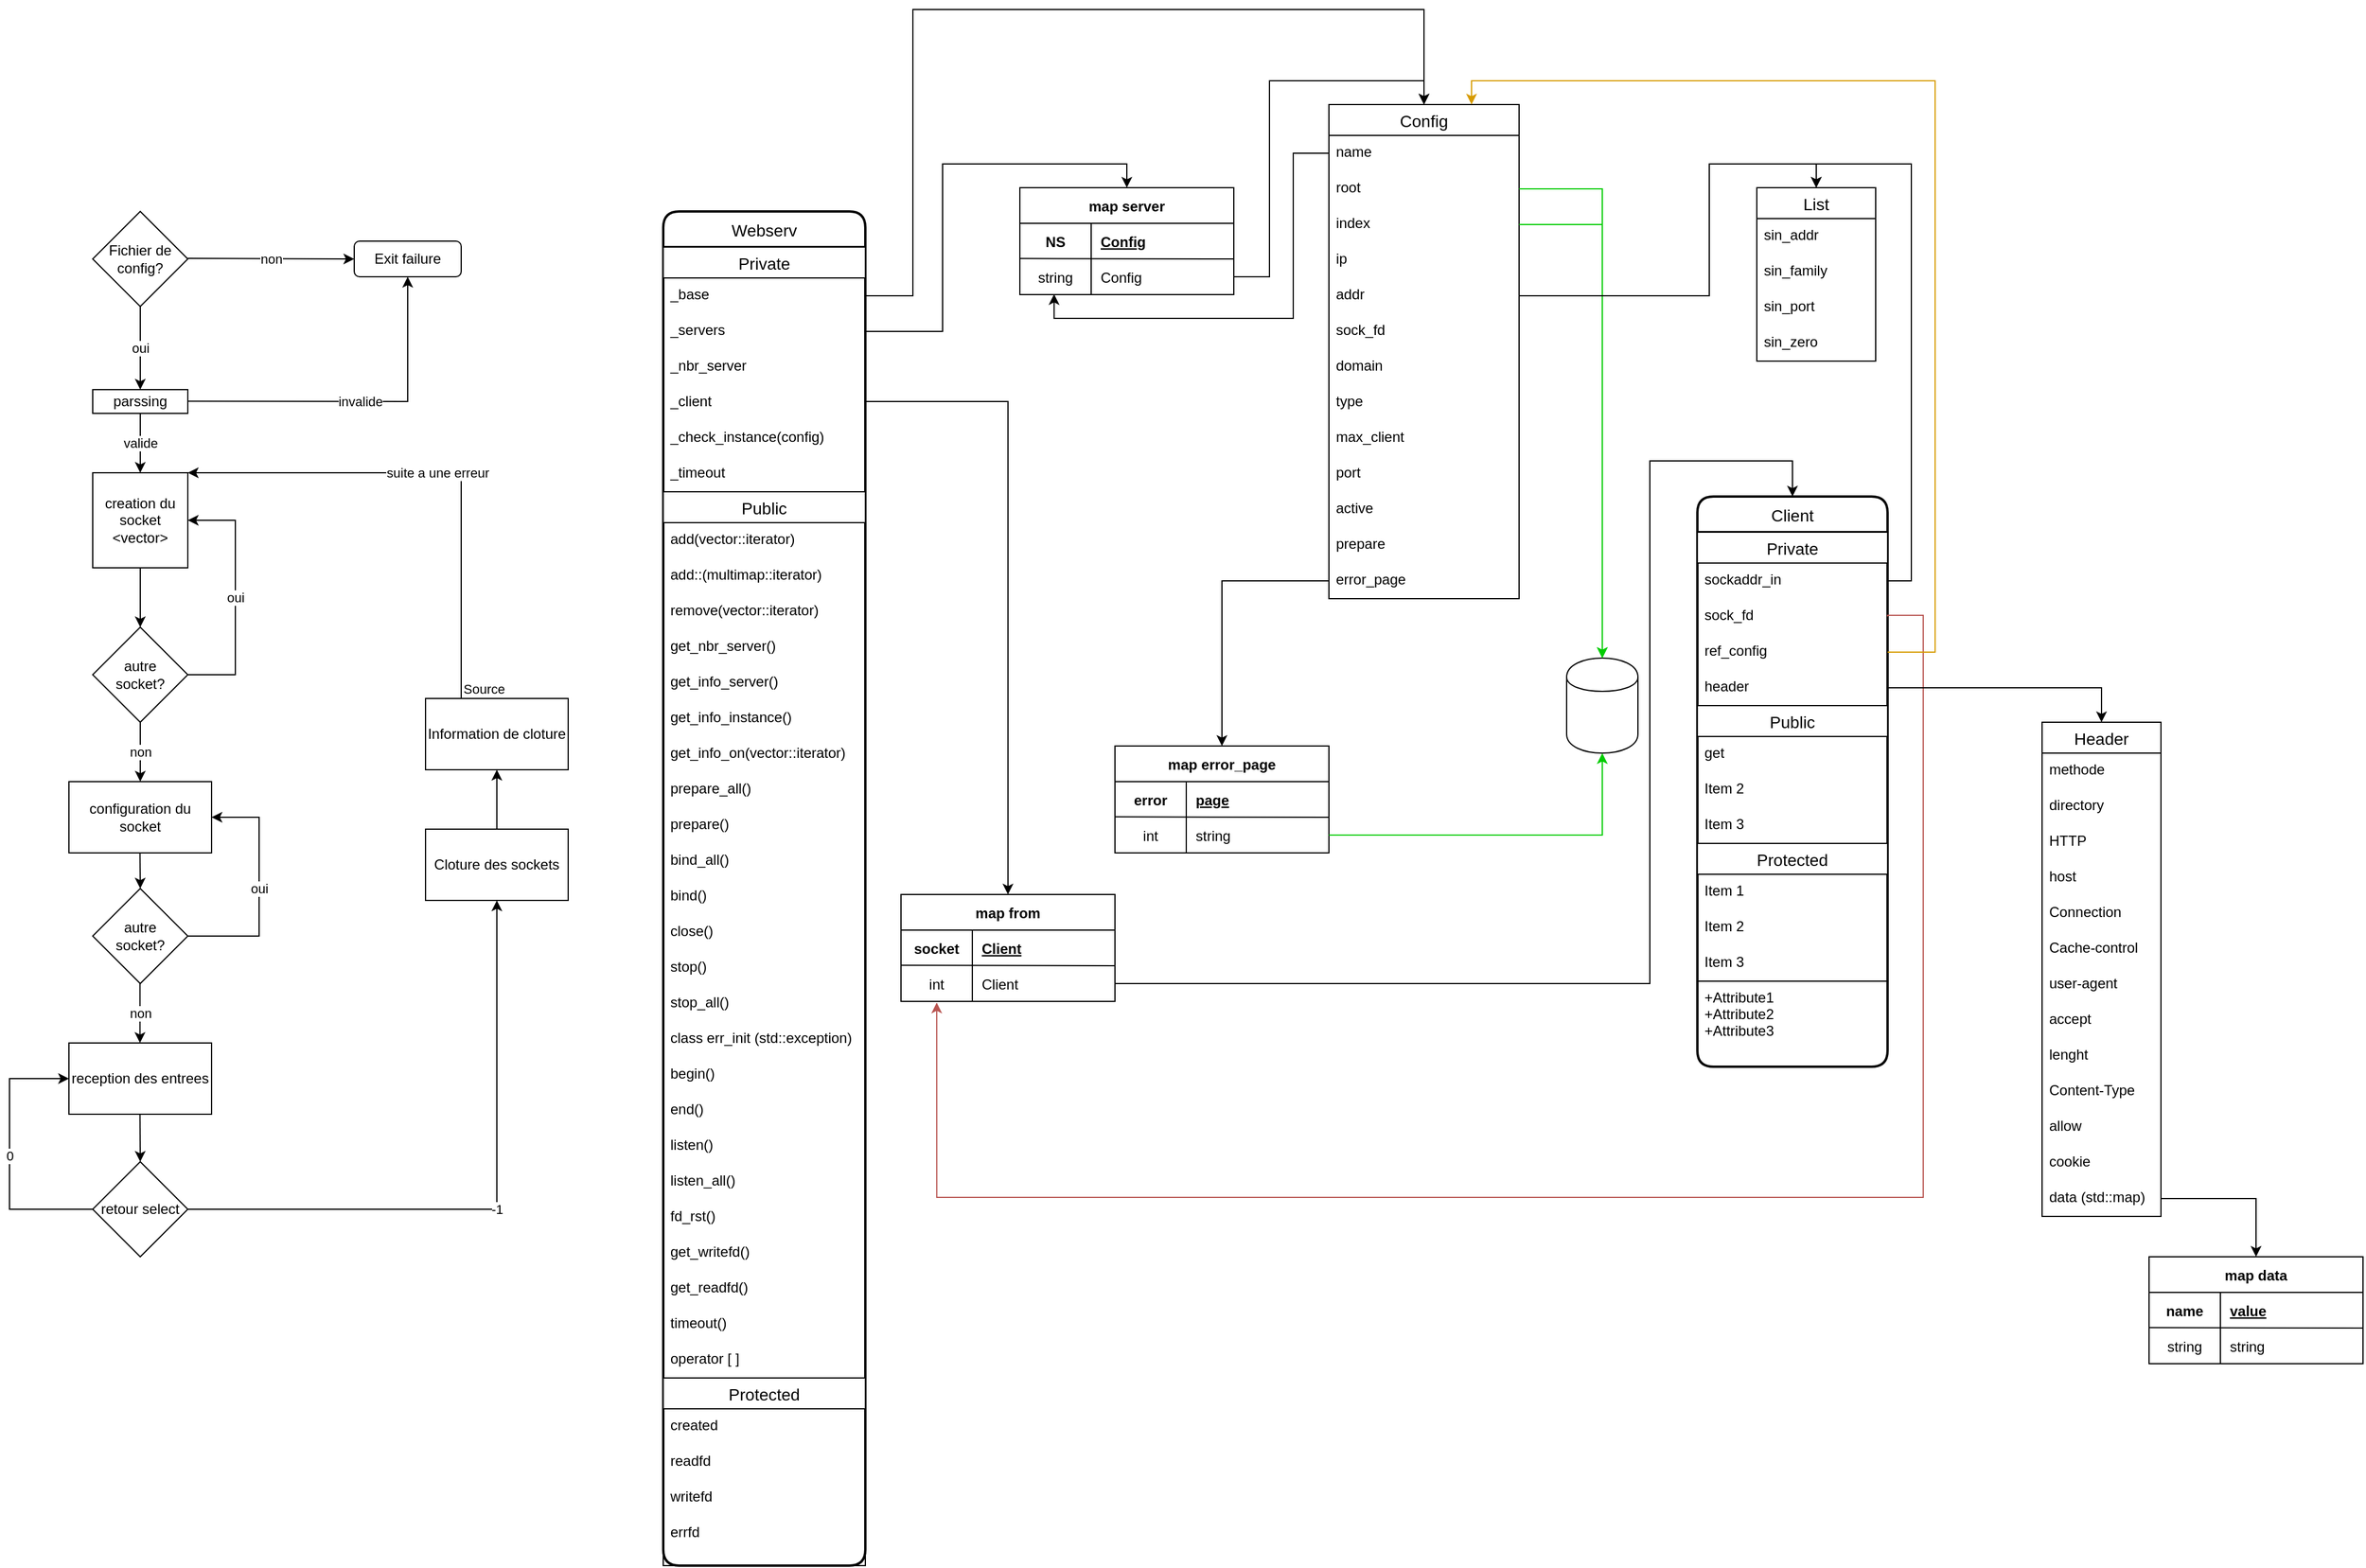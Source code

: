 <mxfile version="20.8.16" type="device"><diagram name="Page-1" id="7IPcd7LKjG51PqKvIrn5"><mxGraphModel dx="2074" dy="2354" grid="1" gridSize="10" guides="1" tooltips="1" connect="1" arrows="1" fold="1" page="1" pageScale="1" pageWidth="827" pageHeight="1169" math="0" shadow="0"><root><mxCell id="0"/><mxCell id="1" parent="0"/><mxCell id="DFbEHjb1t1fcMxMYVG8o-2" value="Fichier de config?" style="rhombus;whiteSpace=wrap;html=1;" parent="1" vertex="1"><mxGeometry x="90" y="10" width="80" height="80" as="geometry"/></mxCell><mxCell id="DFbEHjb1t1fcMxMYVG8o-3" value="Exit failure" style="rounded=1;whiteSpace=wrap;html=1;" parent="1" vertex="1"><mxGeometry x="310" y="35" width="90" height="30" as="geometry"/></mxCell><mxCell id="DFbEHjb1t1fcMxMYVG8o-4" value="" style="endArrow=classic;html=1;rounded=0;entryX=0;entryY=0.5;entryDx=0;entryDy=0;" parent="1" target="DFbEHjb1t1fcMxMYVG8o-3" edge="1"><mxGeometry relative="1" as="geometry"><mxPoint x="170" y="49.5" as="sourcePoint"/><mxPoint x="270" y="49.5" as="targetPoint"/></mxGeometry></mxCell><mxCell id="DFbEHjb1t1fcMxMYVG8o-5" value="non" style="edgeLabel;resizable=0;html=1;align=center;verticalAlign=middle;" parent="DFbEHjb1t1fcMxMYVG8o-4" connectable="0" vertex="1"><mxGeometry relative="1" as="geometry"/></mxCell><mxCell id="DFbEHjb1t1fcMxMYVG8o-6" value="" style="endArrow=classic;html=1;rounded=0;exitX=0.5;exitY=1;exitDx=0;exitDy=0;" parent="1" source="DFbEHjb1t1fcMxMYVG8o-2" edge="1"><mxGeometry relative="1" as="geometry"><mxPoint x="550" y="240" as="sourcePoint"/><mxPoint x="130" y="160" as="targetPoint"/></mxGeometry></mxCell><mxCell id="DFbEHjb1t1fcMxMYVG8o-7" value="oui" style="edgeLabel;resizable=0;html=1;align=center;verticalAlign=middle;" parent="DFbEHjb1t1fcMxMYVG8o-6" connectable="0" vertex="1"><mxGeometry relative="1" as="geometry"/></mxCell><mxCell id="DFbEHjb1t1fcMxMYVG8o-8" value="parssing" style="rounded=0;whiteSpace=wrap;html=1;" parent="1" vertex="1"><mxGeometry x="90" y="160" width="80" height="20" as="geometry"/></mxCell><mxCell id="DFbEHjb1t1fcMxMYVG8o-12" value="" style="endArrow=classic;html=1;rounded=0;exitX=0.5;exitY=1;exitDx=0;exitDy=0;entryX=0.5;entryY=0;entryDx=0;entryDy=0;" parent="1" source="DFbEHjb1t1fcMxMYVG8o-8" edge="1"><mxGeometry relative="1" as="geometry"><mxPoint x="300" y="180" as="sourcePoint"/><mxPoint x="130" y="230" as="targetPoint"/></mxGeometry></mxCell><mxCell id="DFbEHjb1t1fcMxMYVG8o-13" value="valide" style="edgeLabel;resizable=0;html=1;align=center;verticalAlign=middle;" parent="DFbEHjb1t1fcMxMYVG8o-12" connectable="0" vertex="1"><mxGeometry relative="1" as="geometry"/></mxCell><mxCell id="DFbEHjb1t1fcMxMYVG8o-17" value="" style="endArrow=classic;html=1;rounded=0;entryX=0.5;entryY=1;entryDx=0;entryDy=0;" parent="1" target="DFbEHjb1t1fcMxMYVG8o-3" edge="1"><mxGeometry relative="1" as="geometry"><mxPoint x="170" y="169.76" as="sourcePoint"/><mxPoint x="270" y="169.76" as="targetPoint"/><Array as="points"><mxPoint x="355" y="170"/></Array></mxGeometry></mxCell><mxCell id="DFbEHjb1t1fcMxMYVG8o-18" value="invalide" style="edgeLabel;resizable=0;html=1;align=center;verticalAlign=middle;" parent="DFbEHjb1t1fcMxMYVG8o-17" connectable="0" vertex="1"><mxGeometry relative="1" as="geometry"/></mxCell><mxCell id="DFbEHjb1t1fcMxMYVG8o-22" value="creation du socket&lt;br&gt;&amp;lt;vector&amp;gt;" style="whiteSpace=wrap;html=1;aspect=fixed;" parent="1" vertex="1"><mxGeometry x="90" y="230" width="80" height="80" as="geometry"/></mxCell><mxCell id="DFbEHjb1t1fcMxMYVG8o-25" value="autre&lt;br&gt;socket?" style="rhombus;whiteSpace=wrap;html=1;" parent="1" vertex="1"><mxGeometry x="90" y="360" width="80" height="80" as="geometry"/></mxCell><mxCell id="DFbEHjb1t1fcMxMYVG8o-26" value="" style="endArrow=classic;html=1;rounded=0;exitX=1;exitY=0.5;exitDx=0;exitDy=0;entryX=1;entryY=0.5;entryDx=0;entryDy=0;" parent="1" source="DFbEHjb1t1fcMxMYVG8o-25" target="DFbEHjb1t1fcMxMYVG8o-22" edge="1"><mxGeometry relative="1" as="geometry"><mxPoint x="300" y="310" as="sourcePoint"/><mxPoint x="400" y="310" as="targetPoint"/><Array as="points"><mxPoint x="210" y="400"/><mxPoint x="210" y="270"/></Array></mxGeometry></mxCell><mxCell id="DFbEHjb1t1fcMxMYVG8o-27" value="oui" style="edgeLabel;resizable=0;html=1;align=center;verticalAlign=middle;" parent="DFbEHjb1t1fcMxMYVG8o-26" connectable="0" vertex="1"><mxGeometry relative="1" as="geometry"/></mxCell><mxCell id="DFbEHjb1t1fcMxMYVG8o-28" value="" style="endArrow=classic;html=1;rounded=0;exitX=0.5;exitY=1;exitDx=0;exitDy=0;entryX=0.5;entryY=0;entryDx=0;entryDy=0;" parent="1" source="DFbEHjb1t1fcMxMYVG8o-22" target="DFbEHjb1t1fcMxMYVG8o-25" edge="1"><mxGeometry width="50" height="50" relative="1" as="geometry"><mxPoint x="320" y="330" as="sourcePoint"/><mxPoint x="370" y="280" as="targetPoint"/></mxGeometry></mxCell><mxCell id="DFbEHjb1t1fcMxMYVG8o-32" value="" style="endArrow=classic;html=1;rounded=0;exitX=0.5;exitY=1;exitDx=0;exitDy=0;" parent="1" source="DFbEHjb1t1fcMxMYVG8o-25" edge="1"><mxGeometry relative="1" as="geometry"><mxPoint x="300" y="430" as="sourcePoint"/><mxPoint x="130" y="490" as="targetPoint"/></mxGeometry></mxCell><mxCell id="DFbEHjb1t1fcMxMYVG8o-33" value="non" style="edgeLabel;resizable=0;html=1;align=center;verticalAlign=middle;" parent="DFbEHjb1t1fcMxMYVG8o-32" connectable="0" vertex="1"><mxGeometry relative="1" as="geometry"/></mxCell><mxCell id="DFbEHjb1t1fcMxMYVG8o-34" value="configuration du socket" style="rounded=0;whiteSpace=wrap;html=1;" parent="1" vertex="1"><mxGeometry x="70" y="490" width="120" height="60" as="geometry"/></mxCell><mxCell id="DFbEHjb1t1fcMxMYVG8o-35" value="autre&lt;br&gt;socket?" style="rhombus;whiteSpace=wrap;html=1;" parent="1" vertex="1"><mxGeometry x="90" y="580" width="80" height="80" as="geometry"/></mxCell><mxCell id="DFbEHjb1t1fcMxMYVG8o-36" value="" style="endArrow=classic;html=1;rounded=0;exitX=1;exitY=0.5;exitDx=0;exitDy=0;entryX=1;entryY=0.5;entryDx=0;entryDy=0;" parent="1" source="DFbEHjb1t1fcMxMYVG8o-35" edge="1"><mxGeometry relative="1" as="geometry"><mxPoint x="190" y="650" as="sourcePoint"/><mxPoint x="190" y="520" as="targetPoint"/><Array as="points"><mxPoint x="230" y="620"/><mxPoint x="230" y="520"/></Array></mxGeometry></mxCell><mxCell id="DFbEHjb1t1fcMxMYVG8o-37" value="oui" style="edgeLabel;resizable=0;html=1;align=center;verticalAlign=middle;" parent="DFbEHjb1t1fcMxMYVG8o-36" connectable="0" vertex="1"><mxGeometry relative="1" as="geometry"/></mxCell><mxCell id="DFbEHjb1t1fcMxMYVG8o-38" value="" style="endArrow=classic;html=1;rounded=0;exitX=0.5;exitY=1;exitDx=0;exitDy=0;" parent="1" edge="1"><mxGeometry width="50" height="50" relative="1" as="geometry"><mxPoint x="129.76" y="550" as="sourcePoint"/><mxPoint x="130" y="580" as="targetPoint"/></mxGeometry></mxCell><mxCell id="DFbEHjb1t1fcMxMYVG8o-39" value="" style="endArrow=classic;html=1;rounded=0;exitX=0.5;exitY=1;exitDx=0;exitDy=0;" parent="1" edge="1"><mxGeometry relative="1" as="geometry"><mxPoint x="129.76" y="660" as="sourcePoint"/><mxPoint x="129.76" y="710" as="targetPoint"/></mxGeometry></mxCell><mxCell id="DFbEHjb1t1fcMxMYVG8o-40" value="non" style="edgeLabel;resizable=0;html=1;align=center;verticalAlign=middle;" parent="DFbEHjb1t1fcMxMYVG8o-39" connectable="0" vertex="1"><mxGeometry relative="1" as="geometry"/></mxCell><mxCell id="DFbEHjb1t1fcMxMYVG8o-41" value="reception des entrees" style="rounded=0;whiteSpace=wrap;html=1;" parent="1" vertex="1"><mxGeometry x="70" y="710" width="120" height="60" as="geometry"/></mxCell><mxCell id="DFbEHjb1t1fcMxMYVG8o-42" value="retour select" style="rhombus;whiteSpace=wrap;html=1;" parent="1" vertex="1"><mxGeometry x="90" y="810" width="80" height="80" as="geometry"/></mxCell><mxCell id="DFbEHjb1t1fcMxMYVG8o-45" value="" style="endArrow=classic;html=1;rounded=0;exitX=0.5;exitY=1;exitDx=0;exitDy=0;entryX=0.5;entryY=0;entryDx=0;entryDy=0;" parent="1" target="DFbEHjb1t1fcMxMYVG8o-42" edge="1"><mxGeometry width="50" height="50" relative="1" as="geometry"><mxPoint x="129.76" y="770" as="sourcePoint"/><mxPoint x="130" y="800" as="targetPoint"/></mxGeometry></mxCell><mxCell id="DFbEHjb1t1fcMxMYVG8o-46" value="" style="endArrow=classic;html=1;rounded=0;" parent="1" edge="1"><mxGeometry relative="1" as="geometry"><mxPoint x="90" y="850" as="sourcePoint"/><mxPoint x="70" y="740" as="targetPoint"/><Array as="points"><mxPoint x="20" y="850"/><mxPoint x="20" y="740"/></Array></mxGeometry></mxCell><mxCell id="DFbEHjb1t1fcMxMYVG8o-47" value="0" style="edgeLabel;resizable=0;html=1;align=center;verticalAlign=middle;" parent="DFbEHjb1t1fcMxMYVG8o-46" connectable="0" vertex="1"><mxGeometry relative="1" as="geometry"/></mxCell><mxCell id="DFbEHjb1t1fcMxMYVG8o-49" value="" style="endArrow=classic;html=1;rounded=0;exitX=1;exitY=0.5;exitDx=0;exitDy=0;entryX=0.5;entryY=1;entryDx=0;entryDy=0;" parent="1" source="DFbEHjb1t1fcMxMYVG8o-42" target="DFbEHjb1t1fcMxMYVG8o-51" edge="1"><mxGeometry relative="1" as="geometry"><mxPoint x="870" y="490" as="sourcePoint"/><mxPoint x="420" y="850" as="targetPoint"/><Array as="points"><mxPoint x="430" y="850"/></Array></mxGeometry></mxCell><mxCell id="DFbEHjb1t1fcMxMYVG8o-50" value="-1" style="edgeLabel;resizable=0;html=1;align=center;verticalAlign=middle;" parent="DFbEHjb1t1fcMxMYVG8o-49" connectable="0" vertex="1"><mxGeometry relative="1" as="geometry"/></mxCell><mxCell id="DFbEHjb1t1fcMxMYVG8o-56" style="edgeStyle=orthogonalEdgeStyle;rounded=0;orthogonalLoop=1;jettySize=auto;html=1;exitX=0.5;exitY=0;exitDx=0;exitDy=0;entryX=0.5;entryY=1;entryDx=0;entryDy=0;" parent="1" source="DFbEHjb1t1fcMxMYVG8o-51" target="DFbEHjb1t1fcMxMYVG8o-55" edge="1"><mxGeometry relative="1" as="geometry"/></mxCell><mxCell id="DFbEHjb1t1fcMxMYVG8o-51" value="Cloture des sockets" style="rounded=0;whiteSpace=wrap;html=1;" parent="1" vertex="1"><mxGeometry x="370" y="530" width="120" height="60" as="geometry"/></mxCell><mxCell id="DFbEHjb1t1fcMxMYVG8o-55" value="Information de cloture" style="rounded=0;whiteSpace=wrap;html=1;" parent="1" vertex="1"><mxGeometry x="370" y="420" width="120" height="60" as="geometry"/></mxCell><mxCell id="DFbEHjb1t1fcMxMYVG8o-57" value="" style="endArrow=classic;html=1;rounded=0;exitX=0.25;exitY=0;exitDx=0;exitDy=0;entryX=1;entryY=0;entryDx=0;entryDy=0;" parent="1" source="DFbEHjb1t1fcMxMYVG8o-55" target="DFbEHjb1t1fcMxMYVG8o-22" edge="1"><mxGeometry relative="1" as="geometry"><mxPoint x="840" y="490" as="sourcePoint"/><mxPoint x="1000" y="490" as="targetPoint"/><Array as="points"><mxPoint x="400" y="230"/></Array></mxGeometry></mxCell><mxCell id="DFbEHjb1t1fcMxMYVG8o-58" value="suite a une erreur" style="edgeLabel;resizable=0;html=1;align=center;verticalAlign=middle;" parent="DFbEHjb1t1fcMxMYVG8o-57" connectable="0" vertex="1"><mxGeometry relative="1" as="geometry"/></mxCell><mxCell id="DFbEHjb1t1fcMxMYVG8o-59" value="Source" style="edgeLabel;resizable=0;html=1;align=left;verticalAlign=bottom;" parent="DFbEHjb1t1fcMxMYVG8o-57" connectable="0" vertex="1"><mxGeometry x="-1" relative="1" as="geometry"/></mxCell><mxCell id="kL4bpjYWANN2Rf7Xtjn1-26" value="Client" style="swimlane;childLayout=stackLayout;horizontal=1;startSize=30;horizontalStack=0;rounded=1;fontSize=14;fontStyle=0;strokeWidth=2;resizeParent=0;resizeLast=1;shadow=0;dashed=0;align=center;" parent="1" vertex="1"><mxGeometry x="1440" y="250" width="160" height="480" as="geometry"/></mxCell><mxCell id="kL4bpjYWANN2Rf7Xtjn1-28" value="Private" style="swimlane;fontStyle=0;childLayout=stackLayout;horizontal=1;startSize=26;horizontalStack=0;resizeParent=1;resizeParentMax=0;resizeLast=0;collapsible=1;marginBottom=0;align=center;fontSize=14;" parent="kL4bpjYWANN2Rf7Xtjn1-26" vertex="1"><mxGeometry y="30" width="160" height="146" as="geometry"/></mxCell><mxCell id="kL4bpjYWANN2Rf7Xtjn1-29" value="sockaddr_in" style="text;strokeColor=none;fillColor=none;spacingLeft=4;spacingRight=4;overflow=hidden;rotatable=0;points=[[0,0.5],[1,0.5]];portConstraint=eastwest;fontSize=12;" parent="kL4bpjYWANN2Rf7Xtjn1-28" vertex="1"><mxGeometry y="26" width="160" height="30" as="geometry"/></mxCell><mxCell id="kL4bpjYWANN2Rf7Xtjn1-30" value="sock_fd" style="text;strokeColor=none;fillColor=none;spacingLeft=4;spacingRight=4;overflow=hidden;rotatable=0;points=[[0,0.5],[1,0.5]];portConstraint=eastwest;fontSize=12;" parent="kL4bpjYWANN2Rf7Xtjn1-28" vertex="1"><mxGeometry y="56" width="160" height="30" as="geometry"/></mxCell><mxCell id="kL4bpjYWANN2Rf7Xtjn1-31" value="ref_config" style="text;strokeColor=none;fillColor=none;spacingLeft=4;spacingRight=4;overflow=hidden;rotatable=0;points=[[0,0.5],[1,0.5]];portConstraint=eastwest;fontSize=12;" parent="kL4bpjYWANN2Rf7Xtjn1-28" vertex="1"><mxGeometry y="86" width="160" height="30" as="geometry"/></mxCell><mxCell id="cnzg4YsB--KtcQEEL7MX-17" value="header" style="text;strokeColor=none;fillColor=none;spacingLeft=4;spacingRight=4;overflow=hidden;rotatable=0;points=[[0,0.5],[1,0.5]];portConstraint=eastwest;fontSize=12;" parent="kL4bpjYWANN2Rf7Xtjn1-28" vertex="1"><mxGeometry y="116" width="160" height="30" as="geometry"/></mxCell><mxCell id="kL4bpjYWANN2Rf7Xtjn1-40" value="Public" style="swimlane;fontStyle=0;childLayout=stackLayout;horizontal=1;startSize=26;horizontalStack=0;resizeParent=1;resizeParentMax=0;resizeLast=0;collapsible=1;marginBottom=0;align=center;fontSize=14;" parent="kL4bpjYWANN2Rf7Xtjn1-26" vertex="1"><mxGeometry y="176" width="160" height="116" as="geometry"/></mxCell><mxCell id="kL4bpjYWANN2Rf7Xtjn1-41" value="get" style="text;strokeColor=none;fillColor=none;spacingLeft=4;spacingRight=4;overflow=hidden;rotatable=0;points=[[0,0.5],[1,0.5]];portConstraint=eastwest;fontSize=12;" parent="kL4bpjYWANN2Rf7Xtjn1-40" vertex="1"><mxGeometry y="26" width="160" height="30" as="geometry"/></mxCell><mxCell id="kL4bpjYWANN2Rf7Xtjn1-42" value="Item 2" style="text;strokeColor=none;fillColor=none;spacingLeft=4;spacingRight=4;overflow=hidden;rotatable=0;points=[[0,0.5],[1,0.5]];portConstraint=eastwest;fontSize=12;" parent="kL4bpjYWANN2Rf7Xtjn1-40" vertex="1"><mxGeometry y="56" width="160" height="30" as="geometry"/></mxCell><mxCell id="kL4bpjYWANN2Rf7Xtjn1-43" value="Item 3" style="text;strokeColor=none;fillColor=none;spacingLeft=4;spacingRight=4;overflow=hidden;rotatable=0;points=[[0,0.5],[1,0.5]];portConstraint=eastwest;fontSize=12;" parent="kL4bpjYWANN2Rf7Xtjn1-40" vertex="1"><mxGeometry y="86" width="160" height="30" as="geometry"/></mxCell><mxCell id="kL4bpjYWANN2Rf7Xtjn1-32" value="Protected" style="swimlane;fontStyle=0;childLayout=stackLayout;horizontal=1;startSize=26;horizontalStack=0;resizeParent=1;resizeParentMax=0;resizeLast=0;collapsible=1;marginBottom=0;align=center;fontSize=14;" parent="kL4bpjYWANN2Rf7Xtjn1-26" vertex="1"><mxGeometry y="292" width="160" height="116" as="geometry"/></mxCell><mxCell id="kL4bpjYWANN2Rf7Xtjn1-33" value="Item 1" style="text;strokeColor=none;fillColor=none;spacingLeft=4;spacingRight=4;overflow=hidden;rotatable=0;points=[[0,0.5],[1,0.5]];portConstraint=eastwest;fontSize=12;" parent="kL4bpjYWANN2Rf7Xtjn1-32" vertex="1"><mxGeometry y="26" width="160" height="30" as="geometry"/></mxCell><mxCell id="kL4bpjYWANN2Rf7Xtjn1-34" value="Item 2" style="text;strokeColor=none;fillColor=none;spacingLeft=4;spacingRight=4;overflow=hidden;rotatable=0;points=[[0,0.5],[1,0.5]];portConstraint=eastwest;fontSize=12;" parent="kL4bpjYWANN2Rf7Xtjn1-32" vertex="1"><mxGeometry y="56" width="160" height="30" as="geometry"/></mxCell><mxCell id="kL4bpjYWANN2Rf7Xtjn1-35" value="Item 3" style="text;strokeColor=none;fillColor=none;spacingLeft=4;spacingRight=4;overflow=hidden;rotatable=0;points=[[0,0.5],[1,0.5]];portConstraint=eastwest;fontSize=12;" parent="kL4bpjYWANN2Rf7Xtjn1-32" vertex="1"><mxGeometry y="86" width="160" height="30" as="geometry"/></mxCell><mxCell id="kL4bpjYWANN2Rf7Xtjn1-27" value="+Attribute1&#10;+Attribute2&#10;+Attribute3" style="align=left;strokeColor=none;fillColor=none;spacingLeft=4;fontSize=12;verticalAlign=top;resizable=0;rotatable=0;part=1;" parent="kL4bpjYWANN2Rf7Xtjn1-26" vertex="1"><mxGeometry y="408" width="160" height="72" as="geometry"/></mxCell><mxCell id="kL4bpjYWANN2Rf7Xtjn1-45" value="List" style="swimlane;fontStyle=0;childLayout=stackLayout;horizontal=1;startSize=26;horizontalStack=0;resizeParent=1;resizeParentMax=0;resizeLast=0;collapsible=1;marginBottom=0;align=center;fontSize=14;" parent="1" vertex="1"><mxGeometry x="1490" y="-10" width="100" height="146" as="geometry"/></mxCell><mxCell id="kL4bpjYWANN2Rf7Xtjn1-46" value="sin_addr" style="text;strokeColor=none;fillColor=none;spacingLeft=4;spacingRight=4;overflow=hidden;rotatable=0;points=[[0,0.5],[1,0.5]];portConstraint=eastwest;fontSize=12;" parent="kL4bpjYWANN2Rf7Xtjn1-45" vertex="1"><mxGeometry y="26" width="100" height="30" as="geometry"/></mxCell><mxCell id="kL4bpjYWANN2Rf7Xtjn1-47" value="sin_family" style="text;strokeColor=none;fillColor=none;spacingLeft=4;spacingRight=4;overflow=hidden;rotatable=0;points=[[0,0.5],[1,0.5]];portConstraint=eastwest;fontSize=12;" parent="kL4bpjYWANN2Rf7Xtjn1-45" vertex="1"><mxGeometry y="56" width="100" height="30" as="geometry"/></mxCell><mxCell id="kL4bpjYWANN2Rf7Xtjn1-48" value="sin_port" style="text;strokeColor=none;fillColor=none;spacingLeft=4;spacingRight=4;overflow=hidden;rotatable=0;points=[[0,0.5],[1,0.5]];portConstraint=eastwest;fontSize=12;" parent="kL4bpjYWANN2Rf7Xtjn1-45" vertex="1"><mxGeometry y="86" width="100" height="30" as="geometry"/></mxCell><mxCell id="kL4bpjYWANN2Rf7Xtjn1-49" value="sin_zero" style="text;strokeColor=none;fillColor=none;spacingLeft=4;spacingRight=4;overflow=hidden;rotatable=0;points=[[0,0.5],[1,0.5]];portConstraint=eastwest;fontSize=12;" parent="kL4bpjYWANN2Rf7Xtjn1-45" vertex="1"><mxGeometry y="116" width="100" height="30" as="geometry"/></mxCell><mxCell id="kL4bpjYWANN2Rf7Xtjn1-50" value="map from" style="shape=table;startSize=30;container=1;collapsible=1;childLayout=tableLayout;fixedRows=1;rowLines=0;fontStyle=1;align=center;resizeLast=1;" parent="1" vertex="1"><mxGeometry x="770" y="585" width="180" height="90" as="geometry"/></mxCell><mxCell id="kL4bpjYWANN2Rf7Xtjn1-51" value="" style="shape=tableRow;horizontal=0;startSize=0;swimlaneHead=0;swimlaneBody=0;fillColor=none;collapsible=0;dropTarget=0;points=[[0,0.5],[1,0.5]];portConstraint=eastwest;top=0;left=0;right=0;bottom=0;" parent="kL4bpjYWANN2Rf7Xtjn1-50" vertex="1"><mxGeometry y="30" width="180" height="30" as="geometry"/></mxCell><mxCell id="kL4bpjYWANN2Rf7Xtjn1-52" value="socket" style="shape=partialRectangle;connectable=0;fillColor=none;top=0;left=0;bottom=0;right=0;fontStyle=1;overflow=hidden;" parent="kL4bpjYWANN2Rf7Xtjn1-51" vertex="1"><mxGeometry width="60" height="30" as="geometry"><mxRectangle width="60" height="30" as="alternateBounds"/></mxGeometry></mxCell><mxCell id="kL4bpjYWANN2Rf7Xtjn1-53" value="Client" style="shape=partialRectangle;connectable=0;fillColor=none;top=0;left=0;bottom=0;right=0;align=left;spacingLeft=6;fontStyle=5;overflow=hidden;" parent="kL4bpjYWANN2Rf7Xtjn1-51" vertex="1"><mxGeometry x="60" width="120" height="30" as="geometry"><mxRectangle width="120" height="30" as="alternateBounds"/></mxGeometry></mxCell><mxCell id="kL4bpjYWANN2Rf7Xtjn1-57" value="" style="shape=tableRow;horizontal=0;startSize=0;swimlaneHead=0;swimlaneBody=0;fillColor=none;collapsible=0;dropTarget=0;points=[[0,0.5],[1,0.5]];portConstraint=eastwest;top=0;left=0;right=0;bottom=0;" parent="kL4bpjYWANN2Rf7Xtjn1-50" vertex="1"><mxGeometry y="60" width="180" height="30" as="geometry"/></mxCell><mxCell id="kL4bpjYWANN2Rf7Xtjn1-58" value="int" style="shape=partialRectangle;connectable=0;fillColor=none;top=0;left=0;bottom=0;right=0;editable=1;overflow=hidden;" parent="kL4bpjYWANN2Rf7Xtjn1-57" vertex="1"><mxGeometry width="60" height="30" as="geometry"><mxRectangle width="60" height="30" as="alternateBounds"/></mxGeometry></mxCell><mxCell id="kL4bpjYWANN2Rf7Xtjn1-59" value="Client" style="shape=partialRectangle;connectable=0;fillColor=none;top=0;left=0;bottom=0;right=0;align=left;spacingLeft=6;overflow=hidden;" parent="kL4bpjYWANN2Rf7Xtjn1-57" vertex="1"><mxGeometry x="60" width="120" height="30" as="geometry"><mxRectangle width="120" height="30" as="alternateBounds"/></mxGeometry></mxCell><mxCell id="kL4bpjYWANN2Rf7Xtjn1-64" value="" style="endArrow=none;html=1;rounded=0;exitX=-0.002;exitY=-0.011;exitDx=0;exitDy=0;exitPerimeter=0;" parent="kL4bpjYWANN2Rf7Xtjn1-50" source="kL4bpjYWANN2Rf7Xtjn1-57" edge="1"><mxGeometry width="50" height="50" relative="1" as="geometry"><mxPoint x="130" y="110" as="sourcePoint"/><mxPoint x="180" y="60" as="targetPoint"/></mxGeometry></mxCell><mxCell id="kL4bpjYWANN2Rf7Xtjn1-65" value="Config" style="swimlane;fontStyle=0;childLayout=stackLayout;horizontal=1;startSize=26;horizontalStack=0;resizeParent=1;resizeParentMax=0;resizeLast=0;collapsible=1;marginBottom=0;align=center;fontSize=14;" parent="1" vertex="1"><mxGeometry x="1130" y="-80" width="160" height="416" as="geometry"/></mxCell><mxCell id="kL4bpjYWANN2Rf7Xtjn1-66" value="name" style="text;strokeColor=none;fillColor=none;spacingLeft=4;spacingRight=4;overflow=hidden;rotatable=0;points=[[0,0.5],[1,0.5]];portConstraint=eastwest;fontSize=12;" parent="kL4bpjYWANN2Rf7Xtjn1-65" vertex="1"><mxGeometry y="26" width="160" height="30" as="geometry"/></mxCell><mxCell id="kL4bpjYWANN2Rf7Xtjn1-67" value="root" style="text;strokeColor=none;fillColor=none;spacingLeft=4;spacingRight=4;overflow=hidden;rotatable=0;points=[[0,0.5],[1,0.5]];portConstraint=eastwest;fontSize=12;" parent="kL4bpjYWANN2Rf7Xtjn1-65" vertex="1"><mxGeometry y="56" width="160" height="30" as="geometry"/></mxCell><mxCell id="kL4bpjYWANN2Rf7Xtjn1-70" value="index" style="text;strokeColor=none;fillColor=none;spacingLeft=4;spacingRight=4;overflow=hidden;rotatable=0;points=[[0,0.5],[1,0.5]];portConstraint=eastwest;fontSize=12;" parent="kL4bpjYWANN2Rf7Xtjn1-65" vertex="1"><mxGeometry y="86" width="160" height="30" as="geometry"/></mxCell><mxCell id="kL4bpjYWANN2Rf7Xtjn1-71" value="ip" style="text;strokeColor=none;fillColor=none;spacingLeft=4;spacingRight=4;overflow=hidden;rotatable=0;points=[[0,0.5],[1,0.5]];portConstraint=eastwest;fontSize=12;" parent="kL4bpjYWANN2Rf7Xtjn1-65" vertex="1"><mxGeometry y="116" width="160" height="30" as="geometry"/></mxCell><mxCell id="kL4bpjYWANN2Rf7Xtjn1-72" value="addr" style="text;strokeColor=none;fillColor=none;spacingLeft=4;spacingRight=4;overflow=hidden;rotatable=0;points=[[0,0.5],[1,0.5]];portConstraint=eastwest;fontSize=12;" parent="kL4bpjYWANN2Rf7Xtjn1-65" vertex="1"><mxGeometry y="146" width="160" height="30" as="geometry"/></mxCell><mxCell id="kL4bpjYWANN2Rf7Xtjn1-77" value="sock_fd" style="text;strokeColor=none;fillColor=none;spacingLeft=4;spacingRight=4;overflow=hidden;rotatable=0;points=[[0,0.5],[1,0.5]];portConstraint=eastwest;fontSize=12;" parent="kL4bpjYWANN2Rf7Xtjn1-65" vertex="1"><mxGeometry y="176" width="160" height="30" as="geometry"/></mxCell><mxCell id="kL4bpjYWANN2Rf7Xtjn1-76" value="domain" style="text;strokeColor=none;fillColor=none;spacingLeft=4;spacingRight=4;overflow=hidden;rotatable=0;points=[[0,0.5],[1,0.5]];portConstraint=eastwest;fontSize=12;" parent="kL4bpjYWANN2Rf7Xtjn1-65" vertex="1"><mxGeometry y="206" width="160" height="30" as="geometry"/></mxCell><mxCell id="kL4bpjYWANN2Rf7Xtjn1-75" value="type" style="text;strokeColor=none;fillColor=none;spacingLeft=4;spacingRight=4;overflow=hidden;rotatable=0;points=[[0,0.5],[1,0.5]];portConstraint=eastwest;fontSize=12;" parent="kL4bpjYWANN2Rf7Xtjn1-65" vertex="1"><mxGeometry y="236" width="160" height="30" as="geometry"/></mxCell><mxCell id="kL4bpjYWANN2Rf7Xtjn1-73" value="max_client" style="text;strokeColor=none;fillColor=none;spacingLeft=4;spacingRight=4;overflow=hidden;rotatable=0;points=[[0,0.5],[1,0.5]];portConstraint=eastwest;fontSize=12;" parent="kL4bpjYWANN2Rf7Xtjn1-65" vertex="1"><mxGeometry y="266" width="160" height="30" as="geometry"/></mxCell><mxCell id="kL4bpjYWANN2Rf7Xtjn1-78" value="port" style="text;strokeColor=none;fillColor=none;spacingLeft=4;spacingRight=4;overflow=hidden;rotatable=0;points=[[0,0.5],[1,0.5]];portConstraint=eastwest;fontSize=12;" parent="kL4bpjYWANN2Rf7Xtjn1-65" vertex="1"><mxGeometry y="296" width="160" height="30" as="geometry"/></mxCell><mxCell id="kL4bpjYWANN2Rf7Xtjn1-80" value="active" style="text;strokeColor=none;fillColor=none;spacingLeft=4;spacingRight=4;overflow=hidden;rotatable=0;points=[[0,0.5],[1,0.5]];portConstraint=eastwest;fontSize=12;" parent="kL4bpjYWANN2Rf7Xtjn1-65" vertex="1"><mxGeometry y="326" width="160" height="30" as="geometry"/></mxCell><mxCell id="kL4bpjYWANN2Rf7Xtjn1-79" value="prepare" style="text;strokeColor=none;fillColor=none;spacingLeft=4;spacingRight=4;overflow=hidden;rotatable=0;points=[[0,0.5],[1,0.5]];portConstraint=eastwest;fontSize=12;" parent="kL4bpjYWANN2Rf7Xtjn1-65" vertex="1"><mxGeometry y="356" width="160" height="30" as="geometry"/></mxCell><mxCell id="kL4bpjYWANN2Rf7Xtjn1-68" value="error_page" style="text;strokeColor=none;fillColor=none;spacingLeft=4;spacingRight=4;overflow=hidden;rotatable=0;points=[[0,0.5],[1,0.5]];portConstraint=eastwest;fontSize=12;" parent="kL4bpjYWANN2Rf7Xtjn1-65" vertex="1"><mxGeometry y="386" width="160" height="30" as="geometry"/></mxCell><mxCell id="kL4bpjYWANN2Rf7Xtjn1-84" value="map error_page" style="shape=table;startSize=30;container=1;collapsible=1;childLayout=tableLayout;fixedRows=1;rowLines=0;fontStyle=1;align=center;resizeLast=1;" parent="1" vertex="1"><mxGeometry x="950" y="460" width="180" height="90" as="geometry"/></mxCell><mxCell id="kL4bpjYWANN2Rf7Xtjn1-85" value="" style="shape=tableRow;horizontal=0;startSize=0;swimlaneHead=0;swimlaneBody=0;fillColor=none;collapsible=0;dropTarget=0;points=[[0,0.5],[1,0.5]];portConstraint=eastwest;top=0;left=0;right=0;bottom=0;" parent="kL4bpjYWANN2Rf7Xtjn1-84" vertex="1"><mxGeometry y="30" width="180" height="30" as="geometry"/></mxCell><mxCell id="kL4bpjYWANN2Rf7Xtjn1-86" value="error" style="shape=partialRectangle;connectable=0;fillColor=none;top=0;left=0;bottom=0;right=0;fontStyle=1;overflow=hidden;" parent="kL4bpjYWANN2Rf7Xtjn1-85" vertex="1"><mxGeometry width="60" height="30" as="geometry"><mxRectangle width="60" height="30" as="alternateBounds"/></mxGeometry></mxCell><mxCell id="kL4bpjYWANN2Rf7Xtjn1-87" value="page" style="shape=partialRectangle;connectable=0;fillColor=none;top=0;left=0;bottom=0;right=0;align=left;spacingLeft=6;fontStyle=5;overflow=hidden;" parent="kL4bpjYWANN2Rf7Xtjn1-85" vertex="1"><mxGeometry x="60" width="120" height="30" as="geometry"><mxRectangle width="120" height="30" as="alternateBounds"/></mxGeometry></mxCell><mxCell id="kL4bpjYWANN2Rf7Xtjn1-88" value="" style="shape=tableRow;horizontal=0;startSize=0;swimlaneHead=0;swimlaneBody=0;fillColor=none;collapsible=0;dropTarget=0;points=[[0,0.5],[1,0.5]];portConstraint=eastwest;top=0;left=0;right=0;bottom=0;" parent="kL4bpjYWANN2Rf7Xtjn1-84" vertex="1"><mxGeometry y="60" width="180" height="30" as="geometry"/></mxCell><mxCell id="kL4bpjYWANN2Rf7Xtjn1-89" value="int" style="shape=partialRectangle;connectable=0;fillColor=none;top=0;left=0;bottom=0;right=0;editable=1;overflow=hidden;" parent="kL4bpjYWANN2Rf7Xtjn1-88" vertex="1"><mxGeometry width="60" height="30" as="geometry"><mxRectangle width="60" height="30" as="alternateBounds"/></mxGeometry></mxCell><mxCell id="kL4bpjYWANN2Rf7Xtjn1-90" value="string" style="shape=partialRectangle;connectable=0;fillColor=none;top=0;left=0;bottom=0;right=0;align=left;spacingLeft=6;overflow=hidden;" parent="kL4bpjYWANN2Rf7Xtjn1-88" vertex="1"><mxGeometry x="60" width="120" height="30" as="geometry"><mxRectangle width="120" height="30" as="alternateBounds"/></mxGeometry></mxCell><mxCell id="kL4bpjYWANN2Rf7Xtjn1-91" value="" style="endArrow=none;html=1;rounded=0;exitX=-0.002;exitY=-0.011;exitDx=0;exitDy=0;exitPerimeter=0;" parent="kL4bpjYWANN2Rf7Xtjn1-84" source="kL4bpjYWANN2Rf7Xtjn1-88" edge="1"><mxGeometry width="50" height="50" relative="1" as="geometry"><mxPoint x="130" y="110" as="sourcePoint"/><mxPoint x="180" y="60" as="targetPoint"/></mxGeometry></mxCell><mxCell id="kL4bpjYWANN2Rf7Xtjn1-95" value="" style="shape=cylinder;whiteSpace=wrap;html=1;boundedLbl=1;backgroundOutline=1;" parent="1" vertex="1"><mxGeometry x="1330" y="386" width="60" height="80" as="geometry"/></mxCell><mxCell id="kL4bpjYWANN2Rf7Xtjn1-96" style="edgeStyle=orthogonalEdgeStyle;rounded=0;orthogonalLoop=1;jettySize=auto;html=1;exitX=1;exitY=0.5;exitDx=0;exitDy=0;strokeColor=#00CC00;" parent="1" source="kL4bpjYWANN2Rf7Xtjn1-88" target="kL4bpjYWANN2Rf7Xtjn1-95" edge="1"><mxGeometry relative="1" as="geometry"/></mxCell><mxCell id="kL4bpjYWANN2Rf7Xtjn1-97" style="edgeStyle=orthogonalEdgeStyle;rounded=0;orthogonalLoop=1;jettySize=auto;html=1;exitX=1;exitY=0.5;exitDx=0;exitDy=0;entryX=0.5;entryY=0;entryDx=0;entryDy=0;strokeColor=#00CC00;" parent="1" source="kL4bpjYWANN2Rf7Xtjn1-70" target="kL4bpjYWANN2Rf7Xtjn1-95" edge="1"><mxGeometry relative="1" as="geometry"/></mxCell><mxCell id="kL4bpjYWANN2Rf7Xtjn1-98" style="edgeStyle=orthogonalEdgeStyle;rounded=0;orthogonalLoop=1;jettySize=auto;html=1;exitX=1;exitY=0.5;exitDx=0;exitDy=0;entryX=0.5;entryY=0;entryDx=0;entryDy=0;strokeColor=#00CC00;" parent="1" source="kL4bpjYWANN2Rf7Xtjn1-67" target="kL4bpjYWANN2Rf7Xtjn1-95" edge="1"><mxGeometry relative="1" as="geometry"><Array as="points"><mxPoint x="1360" y="-9"/></Array></mxGeometry></mxCell><mxCell id="kL4bpjYWANN2Rf7Xtjn1-103" value="Webserv" style="swimlane;childLayout=stackLayout;horizontal=1;startSize=30;horizontalStack=0;rounded=1;fontSize=14;fontStyle=0;strokeWidth=2;resizeParent=0;resizeLast=1;shadow=0;dashed=0;align=center;" parent="1" vertex="1"><mxGeometry x="570" y="10" width="170" height="1140" as="geometry"/></mxCell><mxCell id="kL4bpjYWANN2Rf7Xtjn1-104" value="Private" style="swimlane;fontStyle=0;childLayout=stackLayout;horizontal=1;startSize=26;horizontalStack=0;resizeParent=1;resizeParentMax=0;resizeLast=0;collapsible=1;marginBottom=0;align=center;fontSize=14;" parent="kL4bpjYWANN2Rf7Xtjn1-103" vertex="1"><mxGeometry y="30" width="170" height="206" as="geometry"/></mxCell><mxCell id="kL4bpjYWANN2Rf7Xtjn1-105" value="_base" style="text;strokeColor=none;fillColor=none;spacingLeft=4;spacingRight=4;overflow=hidden;rotatable=0;points=[[0,0.5],[1,0.5]];portConstraint=eastwest;fontSize=12;" parent="kL4bpjYWANN2Rf7Xtjn1-104" vertex="1"><mxGeometry y="26" width="170" height="30" as="geometry"/></mxCell><mxCell id="kL4bpjYWANN2Rf7Xtjn1-106" value="_servers" style="text;strokeColor=none;fillColor=none;spacingLeft=4;spacingRight=4;overflow=hidden;rotatable=0;points=[[0,0.5],[1,0.5]];portConstraint=eastwest;fontSize=12;" parent="kL4bpjYWANN2Rf7Xtjn1-104" vertex="1"><mxGeometry y="56" width="170" height="30" as="geometry"/></mxCell><mxCell id="kL4bpjYWANN2Rf7Xtjn1-117" value="_nbr_server" style="text;strokeColor=none;fillColor=none;spacingLeft=4;spacingRight=4;overflow=hidden;rotatable=0;points=[[0,0.5],[1,0.5]];portConstraint=eastwest;fontSize=12;" parent="kL4bpjYWANN2Rf7Xtjn1-104" vertex="1"><mxGeometry y="86" width="170" height="30" as="geometry"/></mxCell><mxCell id="kL4bpjYWANN2Rf7Xtjn1-118" value="_client" style="text;strokeColor=none;fillColor=none;spacingLeft=4;spacingRight=4;overflow=hidden;rotatable=0;points=[[0,0.5],[1,0.5]];portConstraint=eastwest;fontSize=12;" parent="kL4bpjYWANN2Rf7Xtjn1-104" vertex="1"><mxGeometry y="116" width="170" height="30" as="geometry"/></mxCell><mxCell id="umc5ChF4GlC_wWextd5p-2" value="_check_instance(config)" style="text;strokeColor=none;fillColor=none;spacingLeft=4;spacingRight=4;overflow=hidden;rotatable=0;points=[[0,0.5],[1,0.5]];portConstraint=eastwest;fontSize=12;" parent="kL4bpjYWANN2Rf7Xtjn1-104" vertex="1"><mxGeometry y="146" width="170" height="30" as="geometry"/></mxCell><mxCell id="kL4bpjYWANN2Rf7Xtjn1-107" value="_timeout" style="text;strokeColor=none;fillColor=none;spacingLeft=4;spacingRight=4;overflow=hidden;rotatable=0;points=[[0,0.5],[1,0.5]];portConstraint=eastwest;fontSize=12;" parent="kL4bpjYWANN2Rf7Xtjn1-104" vertex="1"><mxGeometry y="176" width="170" height="30" as="geometry"/></mxCell><mxCell id="kL4bpjYWANN2Rf7Xtjn1-108" value="Public" style="swimlane;fontStyle=0;childLayout=stackLayout;horizontal=1;startSize=26;horizontalStack=0;resizeParent=1;resizeParentMax=0;resizeLast=0;collapsible=1;marginBottom=0;align=center;fontSize=14;" parent="kL4bpjYWANN2Rf7Xtjn1-103" vertex="1"><mxGeometry y="236" width="170" height="746" as="geometry"/></mxCell><mxCell id="kL4bpjYWANN2Rf7Xtjn1-109" value="add(vector::iterator)" style="text;strokeColor=none;fillColor=none;spacingLeft=4;spacingRight=4;overflow=hidden;rotatable=0;points=[[0,0.5],[1,0.5]];portConstraint=eastwest;fontSize=12;" parent="kL4bpjYWANN2Rf7Xtjn1-108" vertex="1"><mxGeometry y="26" width="170" height="30" as="geometry"/></mxCell><mxCell id="kL4bpjYWANN2Rf7Xtjn1-110" value="add::(multimap::iterator)" style="text;strokeColor=none;fillColor=none;spacingLeft=4;spacingRight=4;overflow=hidden;rotatable=0;points=[[0,0.5],[1,0.5]];portConstraint=eastwest;fontSize=12;" parent="kL4bpjYWANN2Rf7Xtjn1-108" vertex="1"><mxGeometry y="56" width="170" height="30" as="geometry"/></mxCell><mxCell id="kL4bpjYWANN2Rf7Xtjn1-119" value="remove(vector::iterator)" style="text;strokeColor=none;fillColor=none;spacingLeft=4;spacingRight=4;overflow=hidden;rotatable=0;points=[[0,0.5],[1,0.5]];portConstraint=eastwest;fontSize=12;" parent="kL4bpjYWANN2Rf7Xtjn1-108" vertex="1"><mxGeometry y="86" width="170" height="30" as="geometry"/></mxCell><mxCell id="kL4bpjYWANN2Rf7Xtjn1-120" value="get_nbr_server()" style="text;strokeColor=none;fillColor=none;spacingLeft=4;spacingRight=4;overflow=hidden;rotatable=0;points=[[0,0.5],[1,0.5]];portConstraint=eastwest;fontSize=12;" parent="kL4bpjYWANN2Rf7Xtjn1-108" vertex="1"><mxGeometry y="116" width="170" height="30" as="geometry"/></mxCell><mxCell id="kL4bpjYWANN2Rf7Xtjn1-121" value="get_info_server()" style="text;strokeColor=none;fillColor=none;spacingLeft=4;spacingRight=4;overflow=hidden;rotatable=0;points=[[0,0.5],[1,0.5]];portConstraint=eastwest;fontSize=12;" parent="kL4bpjYWANN2Rf7Xtjn1-108" vertex="1"><mxGeometry y="146" width="170" height="30" as="geometry"/></mxCell><mxCell id="kL4bpjYWANN2Rf7Xtjn1-122" value="get_info_instance()" style="text;strokeColor=none;fillColor=none;spacingLeft=4;spacingRight=4;overflow=hidden;rotatable=0;points=[[0,0.5],[1,0.5]];portConstraint=eastwest;fontSize=12;" parent="kL4bpjYWANN2Rf7Xtjn1-108" vertex="1"><mxGeometry y="176" width="170" height="30" as="geometry"/></mxCell><mxCell id="kL4bpjYWANN2Rf7Xtjn1-123" value="get_info_on(vector::iterator)" style="text;strokeColor=none;fillColor=none;spacingLeft=4;spacingRight=4;overflow=hidden;rotatable=0;points=[[0,0.5],[1,0.5]];portConstraint=eastwest;fontSize=12;" parent="kL4bpjYWANN2Rf7Xtjn1-108" vertex="1"><mxGeometry y="206" width="170" height="30" as="geometry"/></mxCell><mxCell id="kL4bpjYWANN2Rf7Xtjn1-124" value="prepare_all()" style="text;strokeColor=none;fillColor=none;spacingLeft=4;spacingRight=4;overflow=hidden;rotatable=0;points=[[0,0.5],[1,0.5]];portConstraint=eastwest;fontSize=12;" parent="kL4bpjYWANN2Rf7Xtjn1-108" vertex="1"><mxGeometry y="236" width="170" height="30" as="geometry"/></mxCell><mxCell id="kL4bpjYWANN2Rf7Xtjn1-125" value="prepare()" style="text;strokeColor=none;fillColor=none;spacingLeft=4;spacingRight=4;overflow=hidden;rotatable=0;points=[[0,0.5],[1,0.5]];portConstraint=eastwest;fontSize=12;" parent="kL4bpjYWANN2Rf7Xtjn1-108" vertex="1"><mxGeometry y="266" width="170" height="30" as="geometry"/></mxCell><mxCell id="kL4bpjYWANN2Rf7Xtjn1-126" value="bind_all()" style="text;strokeColor=none;fillColor=none;spacingLeft=4;spacingRight=4;overflow=hidden;rotatable=0;points=[[0,0.5],[1,0.5]];portConstraint=eastwest;fontSize=12;" parent="kL4bpjYWANN2Rf7Xtjn1-108" vertex="1"><mxGeometry y="296" width="170" height="30" as="geometry"/></mxCell><mxCell id="kL4bpjYWANN2Rf7Xtjn1-127" value="bind()" style="text;strokeColor=none;fillColor=none;spacingLeft=4;spacingRight=4;overflow=hidden;rotatable=0;points=[[0,0.5],[1,0.5]];portConstraint=eastwest;fontSize=12;" parent="kL4bpjYWANN2Rf7Xtjn1-108" vertex="1"><mxGeometry y="326" width="170" height="30" as="geometry"/></mxCell><mxCell id="kL4bpjYWANN2Rf7Xtjn1-128" value="close()" style="text;strokeColor=none;fillColor=none;spacingLeft=4;spacingRight=4;overflow=hidden;rotatable=0;points=[[0,0.5],[1,0.5]];portConstraint=eastwest;fontSize=12;" parent="kL4bpjYWANN2Rf7Xtjn1-108" vertex="1"><mxGeometry y="356" width="170" height="30" as="geometry"/></mxCell><mxCell id="kL4bpjYWANN2Rf7Xtjn1-129" value="stop()" style="text;strokeColor=none;fillColor=none;spacingLeft=4;spacingRight=4;overflow=hidden;rotatable=0;points=[[0,0.5],[1,0.5]];portConstraint=eastwest;fontSize=12;" parent="kL4bpjYWANN2Rf7Xtjn1-108" vertex="1"><mxGeometry y="386" width="170" height="30" as="geometry"/></mxCell><mxCell id="kL4bpjYWANN2Rf7Xtjn1-111" value="stop_all()" style="text;strokeColor=none;fillColor=none;spacingLeft=4;spacingRight=4;overflow=hidden;rotatable=0;points=[[0,0.5],[1,0.5]];portConstraint=eastwest;fontSize=12;" parent="kL4bpjYWANN2Rf7Xtjn1-108" vertex="1"><mxGeometry y="416" width="170" height="30" as="geometry"/></mxCell><mxCell id="kL4bpjYWANN2Rf7Xtjn1-138" value="class err_init (std::exception)" style="text;strokeColor=none;fillColor=none;spacingLeft=4;spacingRight=4;overflow=hidden;rotatable=0;points=[[0,0.5],[1,0.5]];portConstraint=eastwest;fontSize=12;" parent="kL4bpjYWANN2Rf7Xtjn1-108" vertex="1"><mxGeometry y="446" width="170" height="30" as="geometry"/></mxCell><mxCell id="kL4bpjYWANN2Rf7Xtjn1-140" value="begin()" style="text;strokeColor=none;fillColor=none;spacingLeft=4;spacingRight=4;overflow=hidden;rotatable=0;points=[[0,0.5],[1,0.5]];portConstraint=eastwest;fontSize=12;" parent="kL4bpjYWANN2Rf7Xtjn1-108" vertex="1"><mxGeometry y="476" width="170" height="30" as="geometry"/></mxCell><mxCell id="kL4bpjYWANN2Rf7Xtjn1-141" value="end()" style="text;strokeColor=none;fillColor=none;spacingLeft=4;spacingRight=4;overflow=hidden;rotatable=0;points=[[0,0.5],[1,0.5]];portConstraint=eastwest;fontSize=12;" parent="kL4bpjYWANN2Rf7Xtjn1-108" vertex="1"><mxGeometry y="506" width="170" height="30" as="geometry"/></mxCell><mxCell id="umc5ChF4GlC_wWextd5p-12" value="listen()" style="text;strokeColor=none;fillColor=none;spacingLeft=4;spacingRight=4;overflow=hidden;rotatable=0;points=[[0,0.5],[1,0.5]];portConstraint=eastwest;fontSize=12;" parent="kL4bpjYWANN2Rf7Xtjn1-108" vertex="1"><mxGeometry y="536" width="170" height="30" as="geometry"/></mxCell><mxCell id="umc5ChF4GlC_wWextd5p-13" value="listen_all()" style="text;strokeColor=none;fillColor=none;spacingLeft=4;spacingRight=4;overflow=hidden;rotatable=0;points=[[0,0.5],[1,0.5]];portConstraint=eastwest;fontSize=12;" parent="kL4bpjYWANN2Rf7Xtjn1-108" vertex="1"><mxGeometry y="566" width="170" height="30" as="geometry"/></mxCell><mxCell id="umc5ChF4GlC_wWextd5p-3" value="fd_rst()" style="text;strokeColor=none;fillColor=none;spacingLeft=4;spacingRight=4;overflow=hidden;rotatable=0;points=[[0,0.5],[1,0.5]];portConstraint=eastwest;fontSize=12;" parent="kL4bpjYWANN2Rf7Xtjn1-108" vertex="1"><mxGeometry y="596" width="170" height="30" as="geometry"/></mxCell><mxCell id="umc5ChF4GlC_wWextd5p-4" value="get_writefd()" style="text;strokeColor=none;fillColor=none;spacingLeft=4;spacingRight=4;overflow=hidden;rotatable=0;points=[[0,0.5],[1,0.5]];portConstraint=eastwest;fontSize=12;" parent="kL4bpjYWANN2Rf7Xtjn1-108" vertex="1"><mxGeometry y="626" width="170" height="30" as="geometry"/></mxCell><mxCell id="umc5ChF4GlC_wWextd5p-6" value="get_readfd()" style="text;strokeColor=none;fillColor=none;spacingLeft=4;spacingRight=4;overflow=hidden;rotatable=0;points=[[0,0.5],[1,0.5]];portConstraint=eastwest;fontSize=12;" parent="kL4bpjYWANN2Rf7Xtjn1-108" vertex="1"><mxGeometry y="656" width="170" height="30" as="geometry"/></mxCell><mxCell id="umc5ChF4GlC_wWextd5p-5" value="timeout()" style="text;strokeColor=none;fillColor=none;spacingLeft=4;spacingRight=4;overflow=hidden;rotatable=0;points=[[0,0.5],[1,0.5]];portConstraint=eastwest;fontSize=12;" parent="kL4bpjYWANN2Rf7Xtjn1-108" vertex="1"><mxGeometry y="686" width="170" height="30" as="geometry"/></mxCell><mxCell id="kL4bpjYWANN2Rf7Xtjn1-139" value="operator [ ]" style="text;strokeColor=none;fillColor=none;spacingLeft=4;spacingRight=4;overflow=hidden;rotatable=0;points=[[0,0.5],[1,0.5]];portConstraint=eastwest;fontSize=12;" parent="kL4bpjYWANN2Rf7Xtjn1-108" vertex="1"><mxGeometry y="716" width="170" height="30" as="geometry"/></mxCell><mxCell id="kL4bpjYWANN2Rf7Xtjn1-112" value="Protected" style="swimlane;fontStyle=0;childLayout=stackLayout;horizontal=1;startSize=26;horizontalStack=0;resizeParent=1;resizeParentMax=0;resizeLast=0;collapsible=1;marginBottom=0;align=center;fontSize=14;" parent="kL4bpjYWANN2Rf7Xtjn1-103" vertex="1"><mxGeometry y="982" width="170" height="158" as="geometry"/></mxCell><mxCell id="kL4bpjYWANN2Rf7Xtjn1-142" value="created" style="text;strokeColor=none;fillColor=none;spacingLeft=4;spacingRight=4;overflow=hidden;rotatable=0;points=[[0,0.5],[1,0.5]];portConstraint=eastwest;fontSize=12;" parent="kL4bpjYWANN2Rf7Xtjn1-112" vertex="1"><mxGeometry y="26" width="170" height="30" as="geometry"/></mxCell><mxCell id="umc5ChF4GlC_wWextd5p-8" value="readfd" style="text;strokeColor=none;fillColor=none;spacingLeft=4;spacingRight=4;overflow=hidden;rotatable=0;points=[[0,0.5],[1,0.5]];portConstraint=eastwest;fontSize=12;" parent="kL4bpjYWANN2Rf7Xtjn1-112" vertex="1"><mxGeometry y="56" width="170" height="30" as="geometry"/></mxCell><mxCell id="umc5ChF4GlC_wWextd5p-9" value="writefd" style="text;strokeColor=none;fillColor=none;spacingLeft=4;spacingRight=4;overflow=hidden;rotatable=0;points=[[0,0.5],[1,0.5]];portConstraint=eastwest;fontSize=12;" parent="kL4bpjYWANN2Rf7Xtjn1-112" vertex="1"><mxGeometry y="86" width="170" height="30" as="geometry"/></mxCell><mxCell id="umc5ChF4GlC_wWextd5p-7" value="errfd" style="text;strokeColor=none;fillColor=none;spacingLeft=4;spacingRight=4;overflow=hidden;rotatable=0;points=[[0,0.5],[1,0.5]];portConstraint=eastwest;fontSize=12;" parent="kL4bpjYWANN2Rf7Xtjn1-112" vertex="1"><mxGeometry y="116" width="170" height="30" as="geometry"/></mxCell><mxCell id="kL4bpjYWANN2Rf7Xtjn1-144" style="edgeStyle=orthogonalEdgeStyle;rounded=0;orthogonalLoop=1;jettySize=auto;html=1;exitX=1;exitY=0.5;exitDx=0;exitDy=0;entryX=0.5;entryY=0;entryDx=0;entryDy=0;strokeColor=#000000;" parent="1" source="kL4bpjYWANN2Rf7Xtjn1-118" target="kL4bpjYWANN2Rf7Xtjn1-50" edge="1"><mxGeometry relative="1" as="geometry"><Array as="points"><mxPoint x="740" y="170"/><mxPoint x="860" y="170"/></Array></mxGeometry></mxCell><mxCell id="kL4bpjYWANN2Rf7Xtjn1-145" style="edgeStyle=orthogonalEdgeStyle;rounded=0;orthogonalLoop=1;jettySize=auto;html=1;exitX=1;exitY=0.5;exitDx=0;exitDy=0;entryX=0.5;entryY=0;entryDx=0;entryDy=0;strokeColor=#000000;" parent="1" source="kL4bpjYWANN2Rf7Xtjn1-57" target="kL4bpjYWANN2Rf7Xtjn1-26" edge="1"><mxGeometry relative="1" as="geometry"><Array as="points"><mxPoint x="1400" y="660"/><mxPoint x="1400" y="220"/><mxPoint x="1520" y="220"/></Array></mxGeometry></mxCell><mxCell id="dSU2ADMXRyAUmGfxiyK8-1" style="edgeStyle=orthogonalEdgeStyle;rounded=0;orthogonalLoop=1;jettySize=auto;html=1;exitX=1;exitY=0.5;exitDx=0;exitDy=0;entryX=0.167;entryY=1.033;entryDx=0;entryDy=0;entryPerimeter=0;fillColor=#f8cecc;strokeColor=#b85450;" parent="1" source="kL4bpjYWANN2Rf7Xtjn1-30" target="kL4bpjYWANN2Rf7Xtjn1-57" edge="1"><mxGeometry relative="1" as="geometry"><Array as="points"><mxPoint x="1630" y="350"/><mxPoint x="1630" y="840"/><mxPoint x="800" y="840"/></Array></mxGeometry></mxCell><mxCell id="KkfGA4kshmuDHwxAyghW-1" value="map server" style="shape=table;startSize=30;container=1;collapsible=1;childLayout=tableLayout;fixedRows=1;rowLines=0;fontStyle=1;align=center;resizeLast=1;" parent="1" vertex="1"><mxGeometry x="870" y="-10" width="180" height="90" as="geometry"/></mxCell><mxCell id="KkfGA4kshmuDHwxAyghW-2" value="" style="shape=tableRow;horizontal=0;startSize=0;swimlaneHead=0;swimlaneBody=0;fillColor=none;collapsible=0;dropTarget=0;points=[[0,0.5],[1,0.5]];portConstraint=eastwest;top=0;left=0;right=0;bottom=0;" parent="KkfGA4kshmuDHwxAyghW-1" vertex="1"><mxGeometry y="30" width="180" height="30" as="geometry"/></mxCell><mxCell id="KkfGA4kshmuDHwxAyghW-3" value="NS" style="shape=partialRectangle;connectable=0;fillColor=none;top=0;left=0;bottom=0;right=0;fontStyle=1;overflow=hidden;" parent="KkfGA4kshmuDHwxAyghW-2" vertex="1"><mxGeometry width="60" height="30" as="geometry"><mxRectangle width="60" height="30" as="alternateBounds"/></mxGeometry></mxCell><mxCell id="KkfGA4kshmuDHwxAyghW-4" value="Config" style="shape=partialRectangle;connectable=0;fillColor=none;top=0;left=0;bottom=0;right=0;align=left;spacingLeft=6;fontStyle=5;overflow=hidden;" parent="KkfGA4kshmuDHwxAyghW-2" vertex="1"><mxGeometry x="60" width="120" height="30" as="geometry"><mxRectangle width="120" height="30" as="alternateBounds"/></mxGeometry></mxCell><mxCell id="KkfGA4kshmuDHwxAyghW-5" value="" style="shape=tableRow;horizontal=0;startSize=0;swimlaneHead=0;swimlaneBody=0;fillColor=none;collapsible=0;dropTarget=0;points=[[0,0.5],[1,0.5]];portConstraint=eastwest;top=0;left=0;right=0;bottom=0;" parent="KkfGA4kshmuDHwxAyghW-1" vertex="1"><mxGeometry y="60" width="180" height="30" as="geometry"/></mxCell><mxCell id="KkfGA4kshmuDHwxAyghW-6" value="string" style="shape=partialRectangle;connectable=0;fillColor=none;top=0;left=0;bottom=0;right=0;editable=1;overflow=hidden;" parent="KkfGA4kshmuDHwxAyghW-5" vertex="1"><mxGeometry width="60" height="30" as="geometry"><mxRectangle width="60" height="30" as="alternateBounds"/></mxGeometry></mxCell><mxCell id="KkfGA4kshmuDHwxAyghW-7" value="Config" style="shape=partialRectangle;connectable=0;fillColor=none;top=0;left=0;bottom=0;right=0;align=left;spacingLeft=6;overflow=hidden;" parent="KkfGA4kshmuDHwxAyghW-5" vertex="1"><mxGeometry x="60" width="120" height="30" as="geometry"><mxRectangle width="120" height="30" as="alternateBounds"/></mxGeometry></mxCell><mxCell id="KkfGA4kshmuDHwxAyghW-8" value="" style="endArrow=none;html=1;rounded=0;exitX=-0.002;exitY=-0.011;exitDx=0;exitDy=0;exitPerimeter=0;" parent="KkfGA4kshmuDHwxAyghW-1" source="KkfGA4kshmuDHwxAyghW-5" edge="1"><mxGeometry width="50" height="50" relative="1" as="geometry"><mxPoint x="130" y="110" as="sourcePoint"/><mxPoint x="180" y="60" as="targetPoint"/></mxGeometry></mxCell><mxCell id="KkfGA4kshmuDHwxAyghW-17" style="edgeStyle=orthogonalEdgeStyle;rounded=0;orthogonalLoop=1;jettySize=auto;html=1;exitX=1;exitY=0.5;exitDx=0;exitDy=0;entryX=0.5;entryY=0;entryDx=0;entryDy=0;" parent="1" source="kL4bpjYWANN2Rf7Xtjn1-106" target="KkfGA4kshmuDHwxAyghW-1" edge="1"><mxGeometry relative="1" as="geometry"/></mxCell><mxCell id="KkfGA4kshmuDHwxAyghW-18" style="edgeStyle=orthogonalEdgeStyle;rounded=0;orthogonalLoop=1;jettySize=auto;html=1;exitX=1;exitY=0.5;exitDx=0;exitDy=0;entryX=0.5;entryY=0;entryDx=0;entryDy=0;" parent="1" source="KkfGA4kshmuDHwxAyghW-5" target="kL4bpjYWANN2Rf7Xtjn1-65" edge="1"><mxGeometry relative="1" as="geometry"><Array as="points"><mxPoint x="1080" y="65"/><mxPoint x="1080" y="-100"/><mxPoint x="1210" y="-100"/></Array></mxGeometry></mxCell><mxCell id="KkfGA4kshmuDHwxAyghW-19" style="edgeStyle=orthogonalEdgeStyle;rounded=0;orthogonalLoop=1;jettySize=auto;html=1;exitX=0;exitY=0.5;exitDx=0;exitDy=0;entryX=0.16;entryY=0.986;entryDx=0;entryDy=0;entryPerimeter=0;" parent="1" source="kL4bpjYWANN2Rf7Xtjn1-66" target="KkfGA4kshmuDHwxAyghW-5" edge="1"><mxGeometry relative="1" as="geometry"><Array as="points"><mxPoint x="1100" y="-39"/><mxPoint x="1100" y="100"/><mxPoint x="899" y="100"/></Array></mxGeometry></mxCell><mxCell id="KkfGA4kshmuDHwxAyghW-20" style="edgeStyle=orthogonalEdgeStyle;rounded=0;orthogonalLoop=1;jettySize=auto;html=1;exitX=1;exitY=0.5;exitDx=0;exitDy=0;entryX=0.5;entryY=0;entryDx=0;entryDy=0;" parent="1" source="kL4bpjYWANN2Rf7Xtjn1-105" target="kL4bpjYWANN2Rf7Xtjn1-65" edge="1"><mxGeometry relative="1" as="geometry"><Array as="points"><mxPoint x="780" y="81"/><mxPoint x="780" y="-160"/><mxPoint x="1210" y="-160"/></Array></mxGeometry></mxCell><mxCell id="KkfGA4kshmuDHwxAyghW-21" style="edgeStyle=orthogonalEdgeStyle;rounded=0;orthogonalLoop=1;jettySize=auto;html=1;exitX=1;exitY=0.5;exitDx=0;exitDy=0;entryX=0.5;entryY=0;entryDx=0;entryDy=0;" parent="1" source="kL4bpjYWANN2Rf7Xtjn1-29" target="kL4bpjYWANN2Rf7Xtjn1-45" edge="1"><mxGeometry relative="1" as="geometry"><Array as="points"><mxPoint x="1620" y="321"/><mxPoint x="1620" y="-30"/><mxPoint x="1540" y="-30"/></Array></mxGeometry></mxCell><mxCell id="KkfGA4kshmuDHwxAyghW-22" style="edgeStyle=orthogonalEdgeStyle;rounded=0;orthogonalLoop=1;jettySize=auto;html=1;exitX=0;exitY=0.5;exitDx=0;exitDy=0;entryX=0.5;entryY=0;entryDx=0;entryDy=0;" parent="1" source="kL4bpjYWANN2Rf7Xtjn1-68" target="kL4bpjYWANN2Rf7Xtjn1-84" edge="1"><mxGeometry relative="1" as="geometry"/></mxCell><mxCell id="rShXZY1NuRdWKga3i0_4-1" style="edgeStyle=orthogonalEdgeStyle;rounded=0;orthogonalLoop=1;jettySize=auto;html=1;exitX=1;exitY=0.5;exitDx=0;exitDy=0;entryX=0.75;entryY=0;entryDx=0;entryDy=0;fillColor=#ffe6cc;strokeColor=#d79b00;" parent="1" source="kL4bpjYWANN2Rf7Xtjn1-31" target="kL4bpjYWANN2Rf7Xtjn1-65" edge="1"><mxGeometry relative="1" as="geometry"><Array as="points"><mxPoint x="1640" y="381"/><mxPoint x="1640" y="-100"/><mxPoint x="1250" y="-100"/></Array></mxGeometry></mxCell><mxCell id="cnzg4YsB--KtcQEEL7MX-1" value="Header" style="swimlane;fontStyle=0;childLayout=stackLayout;horizontal=1;startSize=26;horizontalStack=0;resizeParent=1;resizeParentMax=0;resizeLast=0;collapsible=1;marginBottom=0;align=center;fontSize=14;" parent="1" vertex="1"><mxGeometry x="1730" y="440" width="100" height="416" as="geometry"/></mxCell><mxCell id="cnzg4YsB--KtcQEEL7MX-2" value="methode" style="text;strokeColor=none;fillColor=none;spacingLeft=4;spacingRight=4;overflow=hidden;rotatable=0;points=[[0,0.5],[1,0.5]];portConstraint=eastwest;fontSize=12;" parent="cnzg4YsB--KtcQEEL7MX-1" vertex="1"><mxGeometry y="26" width="100" height="30" as="geometry"/></mxCell><mxCell id="cnzg4YsB--KtcQEEL7MX-3" value="directory" style="text;strokeColor=none;fillColor=none;spacingLeft=4;spacingRight=4;overflow=hidden;rotatable=0;points=[[0,0.5],[1,0.5]];portConstraint=eastwest;fontSize=12;" parent="cnzg4YsB--KtcQEEL7MX-1" vertex="1"><mxGeometry y="56" width="100" height="30" as="geometry"/></mxCell><mxCell id="cnzg4YsB--KtcQEEL7MX-4" value="HTTP" style="text;strokeColor=none;fillColor=none;spacingLeft=4;spacingRight=4;overflow=hidden;rotatable=0;points=[[0,0.5],[1,0.5]];portConstraint=eastwest;fontSize=12;" parent="cnzg4YsB--KtcQEEL7MX-1" vertex="1"><mxGeometry y="86" width="100" height="30" as="geometry"/></mxCell><mxCell id="cnzg4YsB--KtcQEEL7MX-6" value="host" style="text;strokeColor=none;fillColor=none;spacingLeft=4;spacingRight=4;overflow=hidden;rotatable=0;points=[[0,0.5],[1,0.5]];portConstraint=eastwest;fontSize=12;" parent="cnzg4YsB--KtcQEEL7MX-1" vertex="1"><mxGeometry y="116" width="100" height="30" as="geometry"/></mxCell><mxCell id="cnzg4YsB--KtcQEEL7MX-12" value="Connection" style="text;strokeColor=none;fillColor=none;spacingLeft=4;spacingRight=4;overflow=hidden;rotatable=0;points=[[0,0.5],[1,0.5]];portConstraint=eastwest;fontSize=12;" parent="cnzg4YsB--KtcQEEL7MX-1" vertex="1"><mxGeometry y="146" width="100" height="30" as="geometry"/></mxCell><mxCell id="cnzg4YsB--KtcQEEL7MX-13" value="Cache-control" style="text;strokeColor=none;fillColor=none;spacingLeft=4;spacingRight=4;overflow=hidden;rotatable=0;points=[[0,0.5],[1,0.5]];portConstraint=eastwest;fontSize=12;" parent="cnzg4YsB--KtcQEEL7MX-1" vertex="1"><mxGeometry y="176" width="100" height="30" as="geometry"/></mxCell><mxCell id="cnzg4YsB--KtcQEEL7MX-7" value="user-agent" style="text;strokeColor=none;fillColor=none;spacingLeft=4;spacingRight=4;overflow=hidden;rotatable=0;points=[[0,0.5],[1,0.5]];portConstraint=eastwest;fontSize=12;" parent="cnzg4YsB--KtcQEEL7MX-1" vertex="1"><mxGeometry y="206" width="100" height="30" as="geometry"/></mxCell><mxCell id="cnzg4YsB--KtcQEEL7MX-8" value="accept" style="text;strokeColor=none;fillColor=none;spacingLeft=4;spacingRight=4;overflow=hidden;rotatable=0;points=[[0,0.5],[1,0.5]];portConstraint=eastwest;fontSize=12;" parent="cnzg4YsB--KtcQEEL7MX-1" vertex="1"><mxGeometry y="236" width="100" height="30" as="geometry"/></mxCell><mxCell id="cnzg4YsB--KtcQEEL7MX-5" value="lenght" style="text;strokeColor=none;fillColor=none;spacingLeft=4;spacingRight=4;overflow=hidden;rotatable=0;points=[[0,0.5],[1,0.5]];portConstraint=eastwest;fontSize=12;" parent="cnzg4YsB--KtcQEEL7MX-1" vertex="1"><mxGeometry y="266" width="100" height="30" as="geometry"/></mxCell><mxCell id="cnzg4YsB--KtcQEEL7MX-9" value="Content-Type" style="text;strokeColor=none;fillColor=none;spacingLeft=4;spacingRight=4;overflow=hidden;rotatable=0;points=[[0,0.5],[1,0.5]];portConstraint=eastwest;fontSize=12;" parent="cnzg4YsB--KtcQEEL7MX-1" vertex="1"><mxGeometry y="296" width="100" height="30" as="geometry"/></mxCell><mxCell id="cnzg4YsB--KtcQEEL7MX-14" value="allow" style="text;strokeColor=none;fillColor=none;spacingLeft=4;spacingRight=4;overflow=hidden;rotatable=0;points=[[0,0.5],[1,0.5]];portConstraint=eastwest;fontSize=12;" parent="cnzg4YsB--KtcQEEL7MX-1" vertex="1"><mxGeometry y="326" width="100" height="30" as="geometry"/></mxCell><mxCell id="cnzg4YsB--KtcQEEL7MX-15" value="cookie" style="text;strokeColor=none;fillColor=none;spacingLeft=4;spacingRight=4;overflow=hidden;rotatable=0;points=[[0,0.5],[1,0.5]];portConstraint=eastwest;fontSize=12;" parent="cnzg4YsB--KtcQEEL7MX-1" vertex="1"><mxGeometry y="356" width="100" height="30" as="geometry"/></mxCell><mxCell id="cnzg4YsB--KtcQEEL7MX-10" value="data (std::map)" style="text;strokeColor=none;fillColor=none;spacingLeft=4;spacingRight=4;overflow=hidden;rotatable=0;points=[[0,0.5],[1,0.5]];portConstraint=eastwest;fontSize=12;" parent="cnzg4YsB--KtcQEEL7MX-1" vertex="1"><mxGeometry y="386" width="100" height="30" as="geometry"/></mxCell><mxCell id="cnzg4YsB--KtcQEEL7MX-16" style="edgeStyle=orthogonalEdgeStyle;rounded=0;orthogonalLoop=1;jettySize=auto;html=1;exitX=1;exitY=0.5;exitDx=0;exitDy=0;entryX=0.5;entryY=0;entryDx=0;entryDy=0;" parent="1" source="kL4bpjYWANN2Rf7Xtjn1-72" target="kL4bpjYWANN2Rf7Xtjn1-45" edge="1"><mxGeometry relative="1" as="geometry"><Array as="points"><mxPoint x="1450" y="81"/><mxPoint x="1450" y="-30"/><mxPoint x="1540" y="-30"/></Array></mxGeometry></mxCell><mxCell id="cnzg4YsB--KtcQEEL7MX-18" style="edgeStyle=orthogonalEdgeStyle;rounded=0;orthogonalLoop=1;jettySize=auto;html=1;exitX=1;exitY=0.5;exitDx=0;exitDy=0;entryX=0.5;entryY=0;entryDx=0;entryDy=0;" parent="1" source="cnzg4YsB--KtcQEEL7MX-17" target="cnzg4YsB--KtcQEEL7MX-1" edge="1"><mxGeometry relative="1" as="geometry"/></mxCell><mxCell id="cnzg4YsB--KtcQEEL7MX-19" value="map data" style="shape=table;startSize=30;container=1;collapsible=1;childLayout=tableLayout;fixedRows=1;rowLines=0;fontStyle=1;align=center;resizeLast=1;" parent="1" vertex="1"><mxGeometry x="1820" y="890" width="180" height="90" as="geometry"/></mxCell><mxCell id="cnzg4YsB--KtcQEEL7MX-20" value="" style="shape=tableRow;horizontal=0;startSize=0;swimlaneHead=0;swimlaneBody=0;fillColor=none;collapsible=0;dropTarget=0;points=[[0,0.5],[1,0.5]];portConstraint=eastwest;top=0;left=0;right=0;bottom=0;" parent="cnzg4YsB--KtcQEEL7MX-19" vertex="1"><mxGeometry y="30" width="180" height="30" as="geometry"/></mxCell><mxCell id="cnzg4YsB--KtcQEEL7MX-21" value="name" style="shape=partialRectangle;connectable=0;fillColor=none;top=0;left=0;bottom=0;right=0;fontStyle=1;overflow=hidden;" parent="cnzg4YsB--KtcQEEL7MX-20" vertex="1"><mxGeometry width="60" height="30" as="geometry"><mxRectangle width="60" height="30" as="alternateBounds"/></mxGeometry></mxCell><mxCell id="cnzg4YsB--KtcQEEL7MX-22" value="value" style="shape=partialRectangle;connectable=0;fillColor=none;top=0;left=0;bottom=0;right=0;align=left;spacingLeft=6;fontStyle=5;overflow=hidden;" parent="cnzg4YsB--KtcQEEL7MX-20" vertex="1"><mxGeometry x="60" width="120" height="30" as="geometry"><mxRectangle width="120" height="30" as="alternateBounds"/></mxGeometry></mxCell><mxCell id="cnzg4YsB--KtcQEEL7MX-23" value="" style="shape=tableRow;horizontal=0;startSize=0;swimlaneHead=0;swimlaneBody=0;fillColor=none;collapsible=0;dropTarget=0;points=[[0,0.5],[1,0.5]];portConstraint=eastwest;top=0;left=0;right=0;bottom=0;" parent="cnzg4YsB--KtcQEEL7MX-19" vertex="1"><mxGeometry y="60" width="180" height="30" as="geometry"/></mxCell><mxCell id="cnzg4YsB--KtcQEEL7MX-24" value="string" style="shape=partialRectangle;connectable=0;fillColor=none;top=0;left=0;bottom=0;right=0;editable=1;overflow=hidden;" parent="cnzg4YsB--KtcQEEL7MX-23" vertex="1"><mxGeometry width="60" height="30" as="geometry"><mxRectangle width="60" height="30" as="alternateBounds"/></mxGeometry></mxCell><mxCell id="cnzg4YsB--KtcQEEL7MX-25" value="string" style="shape=partialRectangle;connectable=0;fillColor=none;top=0;left=0;bottom=0;right=0;align=left;spacingLeft=6;overflow=hidden;" parent="cnzg4YsB--KtcQEEL7MX-23" vertex="1"><mxGeometry x="60" width="120" height="30" as="geometry"><mxRectangle width="120" height="30" as="alternateBounds"/></mxGeometry></mxCell><mxCell id="cnzg4YsB--KtcQEEL7MX-26" value="" style="endArrow=none;html=1;rounded=0;exitX=-0.002;exitY=-0.011;exitDx=0;exitDy=0;exitPerimeter=0;" parent="cnzg4YsB--KtcQEEL7MX-19" source="cnzg4YsB--KtcQEEL7MX-23" edge="1"><mxGeometry width="50" height="50" relative="1" as="geometry"><mxPoint x="130" y="110" as="sourcePoint"/><mxPoint x="180" y="60" as="targetPoint"/></mxGeometry></mxCell><mxCell id="cnzg4YsB--KtcQEEL7MX-27" style="edgeStyle=orthogonalEdgeStyle;rounded=0;orthogonalLoop=1;jettySize=auto;html=1;exitX=1;exitY=0.5;exitDx=0;exitDy=0;entryX=0.5;entryY=0;entryDx=0;entryDy=0;" parent="1" source="cnzg4YsB--KtcQEEL7MX-10" target="cnzg4YsB--KtcQEEL7MX-19" edge="1"><mxGeometry relative="1" as="geometry"/></mxCell></root></mxGraphModel></diagram></mxfile>